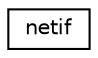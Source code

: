 digraph "Graphical Class Hierarchy"
{
 // LATEX_PDF_SIZE
  edge [fontname="Helvetica",fontsize="10",labelfontname="Helvetica",labelfontsize="10"];
  node [fontname="Helvetica",fontsize="10",shape=record];
  rankdir="LR";
  Node0 [label="netif",height=0.2,width=0.4,color="black", fillcolor="white", style="filled",URL="$structnetif.html",tooltip=" "];
}

